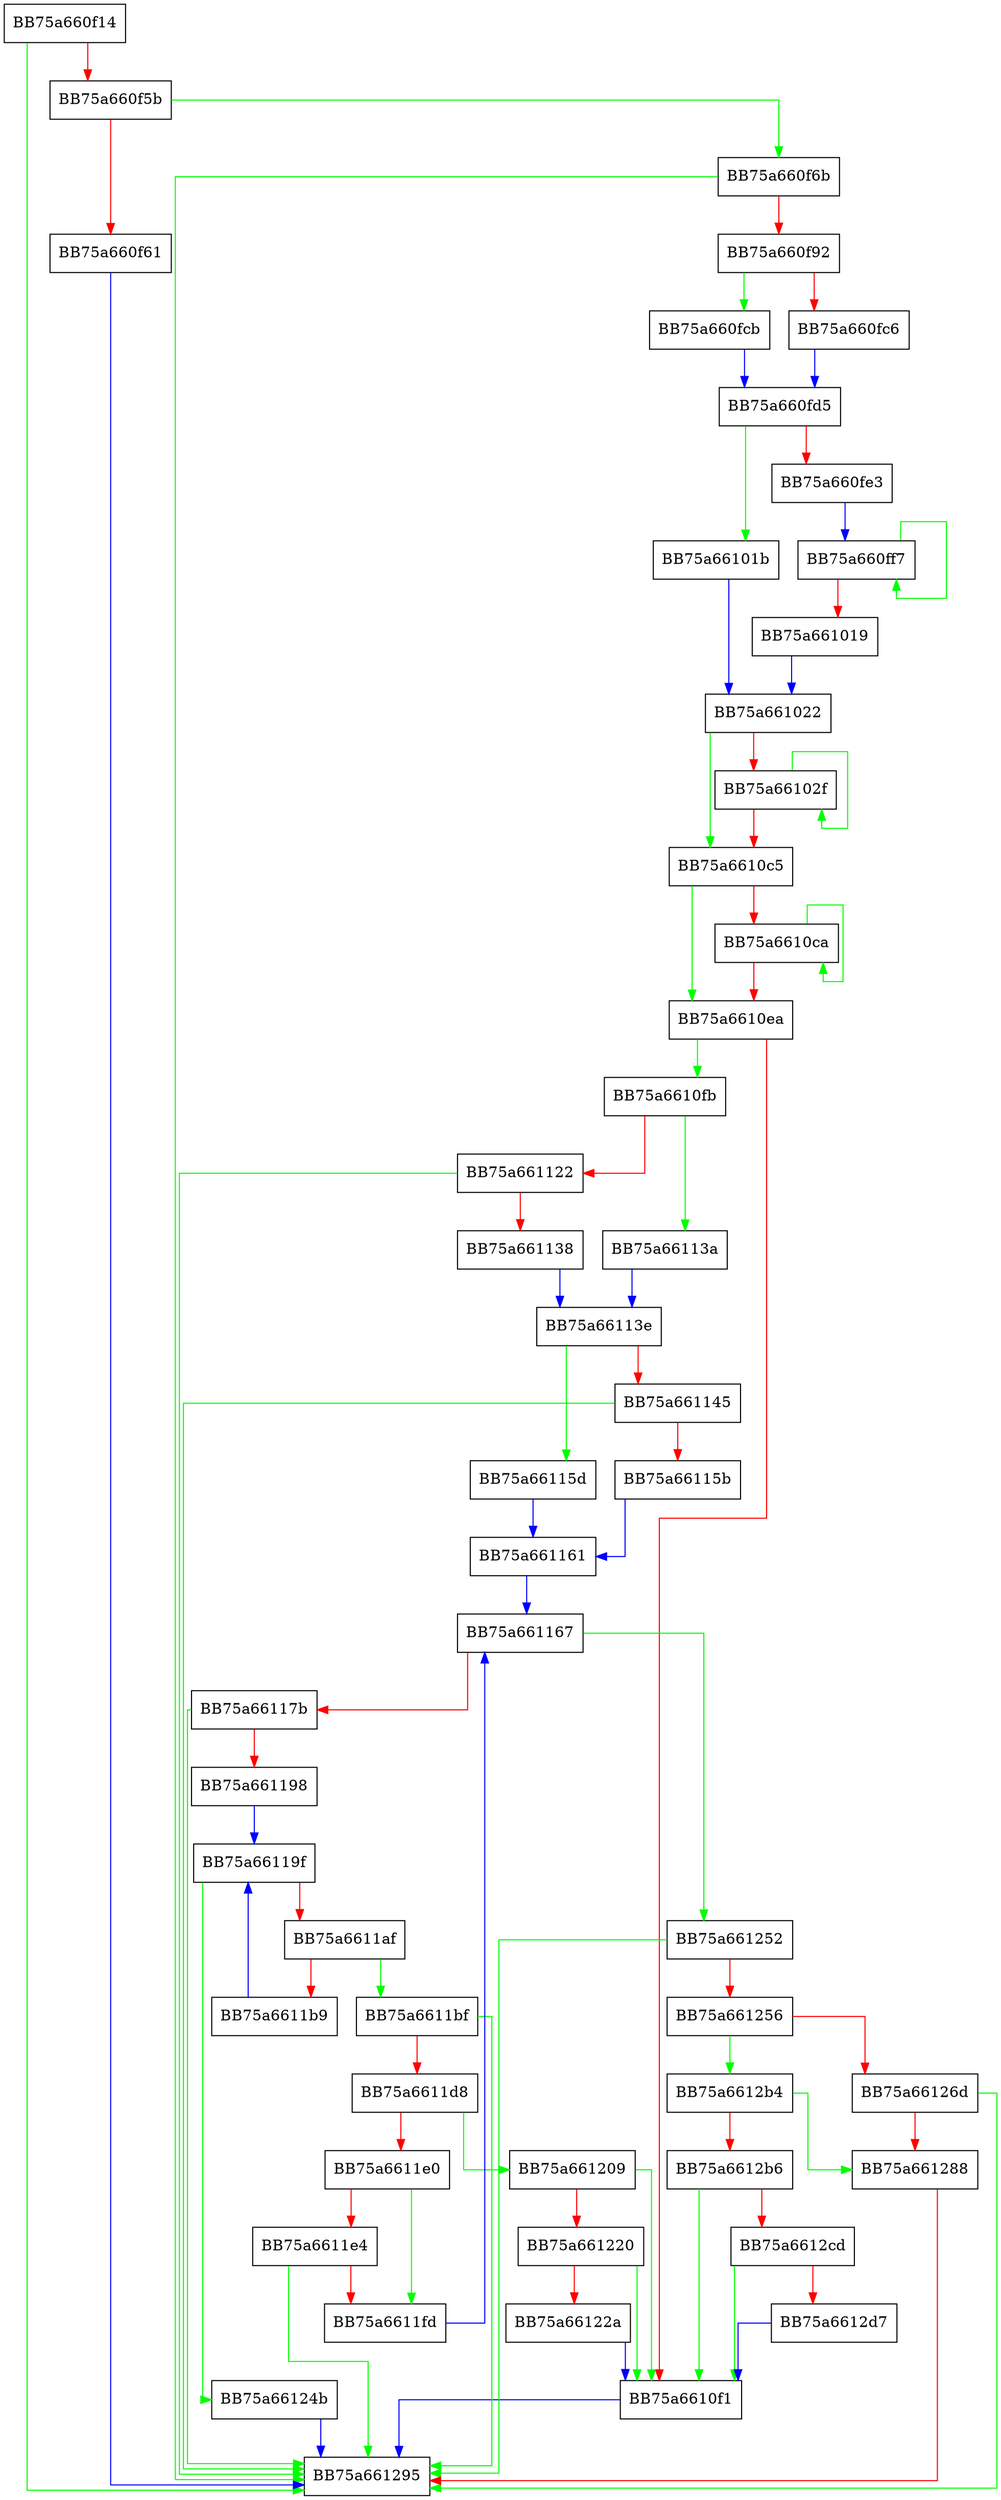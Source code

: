 digraph LoadBlockHeader {
  node [shape="box"];
  graph [splines=ortho];
  BB75a660f14 -> BB75a661295 [color="green"];
  BB75a660f14 -> BB75a660f5b [color="red"];
  BB75a660f5b -> BB75a660f6b [color="green"];
  BB75a660f5b -> BB75a660f61 [color="red"];
  BB75a660f61 -> BB75a661295 [color="blue"];
  BB75a660f6b -> BB75a661295 [color="green"];
  BB75a660f6b -> BB75a660f92 [color="red"];
  BB75a660f92 -> BB75a660fcb [color="green"];
  BB75a660f92 -> BB75a660fc6 [color="red"];
  BB75a660fc6 -> BB75a660fd5 [color="blue"];
  BB75a660fcb -> BB75a660fd5 [color="blue"];
  BB75a660fd5 -> BB75a66101b [color="green"];
  BB75a660fd5 -> BB75a660fe3 [color="red"];
  BB75a660fe3 -> BB75a660ff7 [color="blue"];
  BB75a660ff7 -> BB75a660ff7 [color="green"];
  BB75a660ff7 -> BB75a661019 [color="red"];
  BB75a661019 -> BB75a661022 [color="blue"];
  BB75a66101b -> BB75a661022 [color="blue"];
  BB75a661022 -> BB75a6610c5 [color="green"];
  BB75a661022 -> BB75a66102f [color="red"];
  BB75a66102f -> BB75a66102f [color="green"];
  BB75a66102f -> BB75a6610c5 [color="red"];
  BB75a6610c5 -> BB75a6610ea [color="green"];
  BB75a6610c5 -> BB75a6610ca [color="red"];
  BB75a6610ca -> BB75a6610ca [color="green"];
  BB75a6610ca -> BB75a6610ea [color="red"];
  BB75a6610ea -> BB75a6610fb [color="green"];
  BB75a6610ea -> BB75a6610f1 [color="red"];
  BB75a6610f1 -> BB75a661295 [color="blue"];
  BB75a6610fb -> BB75a66113a [color="green"];
  BB75a6610fb -> BB75a661122 [color="red"];
  BB75a661122 -> BB75a661295 [color="green"];
  BB75a661122 -> BB75a661138 [color="red"];
  BB75a661138 -> BB75a66113e [color="blue"];
  BB75a66113a -> BB75a66113e [color="blue"];
  BB75a66113e -> BB75a66115d [color="green"];
  BB75a66113e -> BB75a661145 [color="red"];
  BB75a661145 -> BB75a661295 [color="green"];
  BB75a661145 -> BB75a66115b [color="red"];
  BB75a66115b -> BB75a661161 [color="blue"];
  BB75a66115d -> BB75a661161 [color="blue"];
  BB75a661161 -> BB75a661167 [color="blue"];
  BB75a661167 -> BB75a661252 [color="green"];
  BB75a661167 -> BB75a66117b [color="red"];
  BB75a66117b -> BB75a661295 [color="green"];
  BB75a66117b -> BB75a661198 [color="red"];
  BB75a661198 -> BB75a66119f [color="blue"];
  BB75a66119f -> BB75a66124b [color="green"];
  BB75a66119f -> BB75a6611af [color="red"];
  BB75a6611af -> BB75a6611bf [color="green"];
  BB75a6611af -> BB75a6611b9 [color="red"];
  BB75a6611b9 -> BB75a66119f [color="blue"];
  BB75a6611bf -> BB75a661295 [color="green"];
  BB75a6611bf -> BB75a6611d8 [color="red"];
  BB75a6611d8 -> BB75a661209 [color="green"];
  BB75a6611d8 -> BB75a6611e0 [color="red"];
  BB75a6611e0 -> BB75a6611fd [color="green"];
  BB75a6611e0 -> BB75a6611e4 [color="red"];
  BB75a6611e4 -> BB75a661295 [color="green"];
  BB75a6611e4 -> BB75a6611fd [color="red"];
  BB75a6611fd -> BB75a661167 [color="blue"];
  BB75a661209 -> BB75a6610f1 [color="green"];
  BB75a661209 -> BB75a661220 [color="red"];
  BB75a661220 -> BB75a6610f1 [color="green"];
  BB75a661220 -> BB75a66122a [color="red"];
  BB75a66122a -> BB75a6610f1 [color="blue"];
  BB75a66124b -> BB75a661295 [color="blue"];
  BB75a661252 -> BB75a661295 [color="green"];
  BB75a661252 -> BB75a661256 [color="red"];
  BB75a661256 -> BB75a6612b4 [color="green"];
  BB75a661256 -> BB75a66126d [color="red"];
  BB75a66126d -> BB75a661295 [color="green"];
  BB75a66126d -> BB75a661288 [color="red"];
  BB75a661288 -> BB75a661295 [color="red"];
  BB75a6612b4 -> BB75a661288 [color="green"];
  BB75a6612b4 -> BB75a6612b6 [color="red"];
  BB75a6612b6 -> BB75a6610f1 [color="green"];
  BB75a6612b6 -> BB75a6612cd [color="red"];
  BB75a6612cd -> BB75a6610f1 [color="green"];
  BB75a6612cd -> BB75a6612d7 [color="red"];
  BB75a6612d7 -> BB75a6610f1 [color="blue"];
}